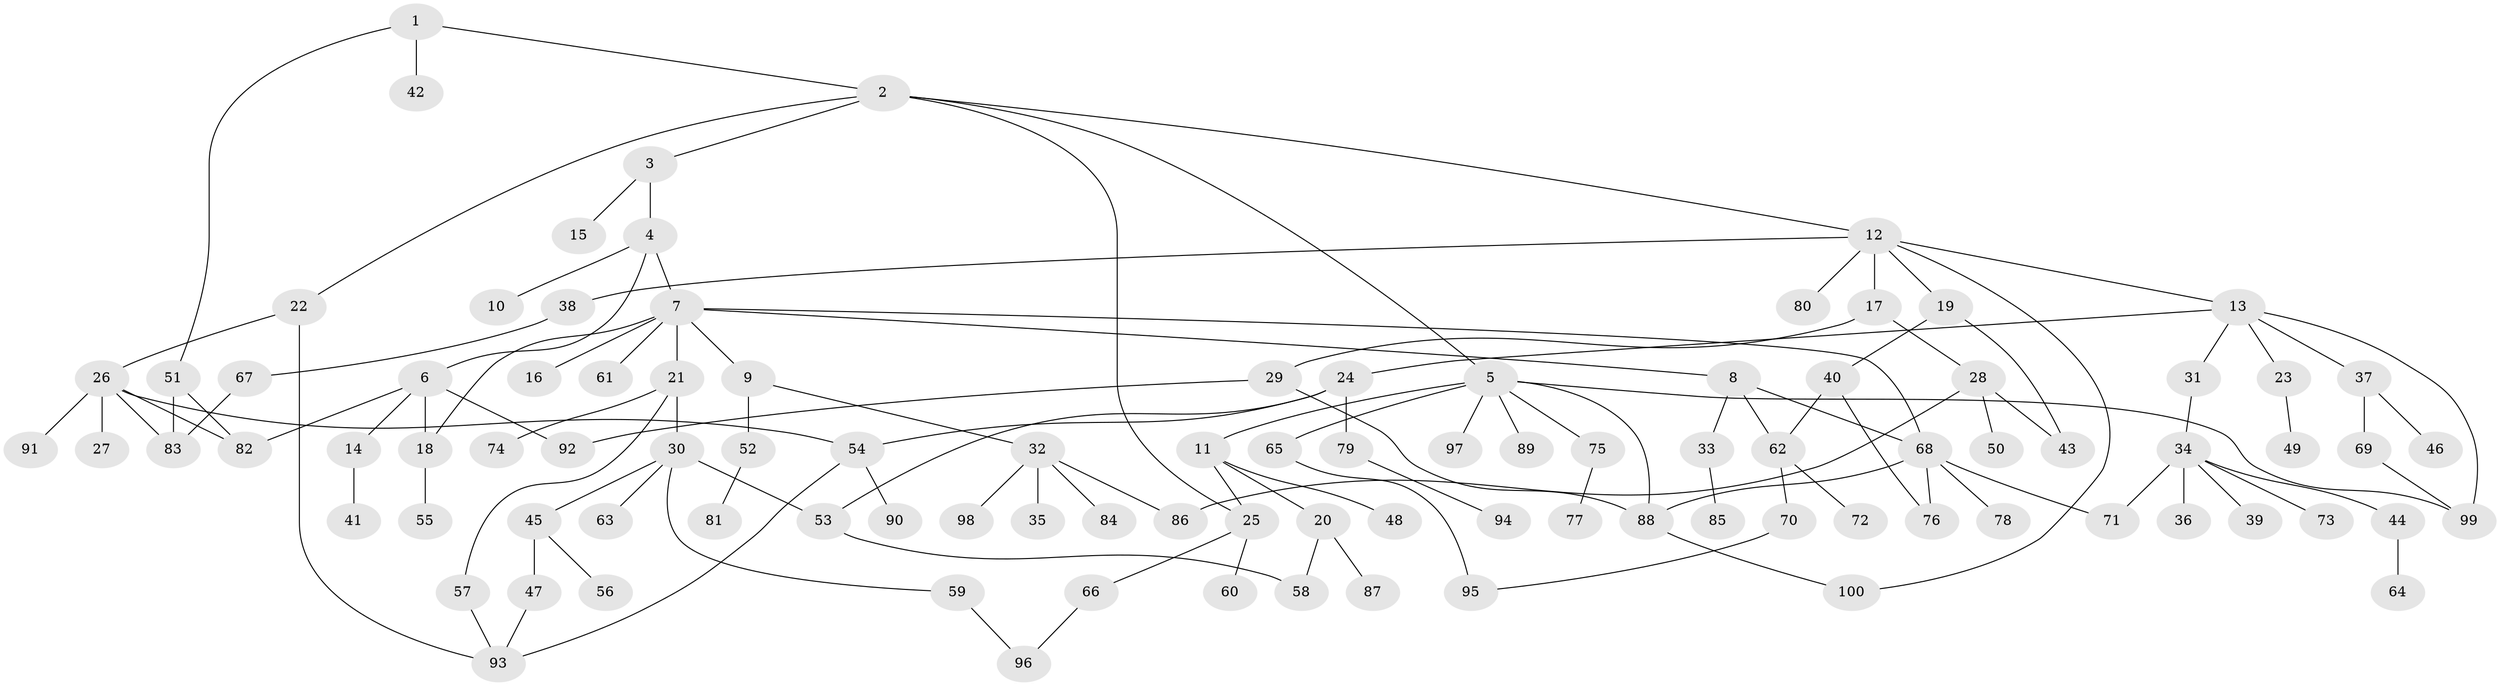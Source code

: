 // Generated by graph-tools (version 1.1) at 2025/54/02/21/25 11:54:43]
// undirected, 100 vertices, 125 edges
graph export_dot {
graph [start="1"]
  node [color=gray90,style=filled];
  1;
  2;
  3;
  4;
  5;
  6;
  7;
  8;
  9;
  10;
  11;
  12;
  13;
  14;
  15;
  16;
  17;
  18;
  19;
  20;
  21;
  22;
  23;
  24;
  25;
  26;
  27;
  28;
  29;
  30;
  31;
  32;
  33;
  34;
  35;
  36;
  37;
  38;
  39;
  40;
  41;
  42;
  43;
  44;
  45;
  46;
  47;
  48;
  49;
  50;
  51;
  52;
  53;
  54;
  55;
  56;
  57;
  58;
  59;
  60;
  61;
  62;
  63;
  64;
  65;
  66;
  67;
  68;
  69;
  70;
  71;
  72;
  73;
  74;
  75;
  76;
  77;
  78;
  79;
  80;
  81;
  82;
  83;
  84;
  85;
  86;
  87;
  88;
  89;
  90;
  91;
  92;
  93;
  94;
  95;
  96;
  97;
  98;
  99;
  100;
  1 -- 2;
  1 -- 42;
  1 -- 51;
  2 -- 3;
  2 -- 5;
  2 -- 12;
  2 -- 22;
  2 -- 25;
  3 -- 4;
  3 -- 15;
  4 -- 6;
  4 -- 7;
  4 -- 10;
  5 -- 11;
  5 -- 65;
  5 -- 75;
  5 -- 89;
  5 -- 97;
  5 -- 88;
  5 -- 99;
  6 -- 14;
  6 -- 18;
  6 -- 92;
  6 -- 82;
  7 -- 8;
  7 -- 9;
  7 -- 16;
  7 -- 21;
  7 -- 61;
  7 -- 68;
  7 -- 18;
  8 -- 33;
  8 -- 62;
  8 -- 68;
  9 -- 32;
  9 -- 52;
  11 -- 20;
  11 -- 48;
  11 -- 25;
  12 -- 13;
  12 -- 17;
  12 -- 19;
  12 -- 38;
  12 -- 80;
  12 -- 100;
  13 -- 23;
  13 -- 24;
  13 -- 31;
  13 -- 37;
  13 -- 99;
  14 -- 41;
  17 -- 28;
  17 -- 29;
  18 -- 55;
  19 -- 40;
  19 -- 43;
  20 -- 87;
  20 -- 58;
  21 -- 30;
  21 -- 57;
  21 -- 74;
  22 -- 26;
  22 -- 93;
  23 -- 49;
  24 -- 53;
  24 -- 54;
  24 -- 79;
  25 -- 60;
  25 -- 66;
  26 -- 27;
  26 -- 82;
  26 -- 91;
  26 -- 54;
  26 -- 83;
  28 -- 43;
  28 -- 50;
  28 -- 86;
  29 -- 88;
  29 -- 92;
  30 -- 45;
  30 -- 59;
  30 -- 63;
  30 -- 53;
  31 -- 34;
  32 -- 35;
  32 -- 84;
  32 -- 98;
  32 -- 86;
  33 -- 85;
  34 -- 36;
  34 -- 39;
  34 -- 44;
  34 -- 73;
  34 -- 71;
  37 -- 46;
  37 -- 69;
  38 -- 67;
  40 -- 76;
  40 -- 62;
  44 -- 64;
  45 -- 47;
  45 -- 56;
  47 -- 93;
  51 -- 83;
  51 -- 82;
  52 -- 81;
  53 -- 58;
  54 -- 90;
  54 -- 93;
  57 -- 93;
  59 -- 96;
  62 -- 70;
  62 -- 72;
  65 -- 95;
  66 -- 96;
  67 -- 83;
  68 -- 71;
  68 -- 78;
  68 -- 88;
  68 -- 76;
  69 -- 99;
  70 -- 95;
  75 -- 77;
  79 -- 94;
  88 -- 100;
}
